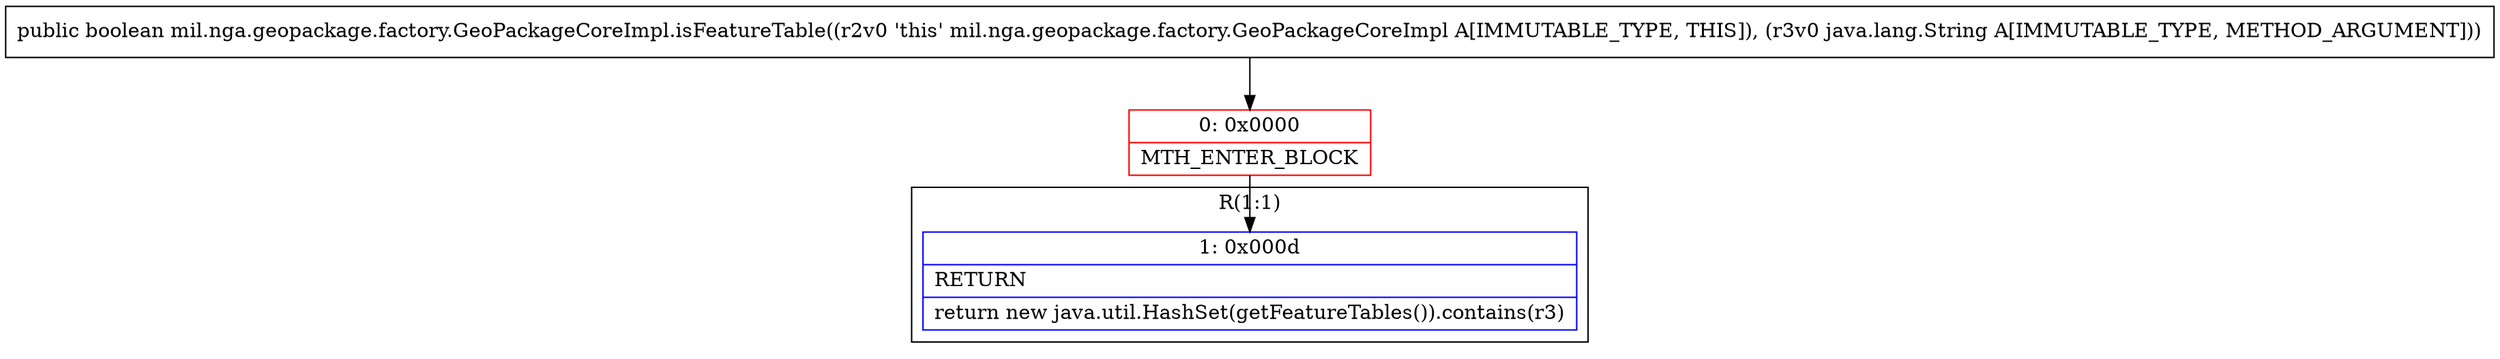digraph "CFG formil.nga.geopackage.factory.GeoPackageCoreImpl.isFeatureTable(Ljava\/lang\/String;)Z" {
subgraph cluster_Region_1584912352 {
label = "R(1:1)";
node [shape=record,color=blue];
Node_1 [shape=record,label="{1\:\ 0x000d|RETURN\l|return new java.util.HashSet(getFeatureTables()).contains(r3)\l}"];
}
Node_0 [shape=record,color=red,label="{0\:\ 0x0000|MTH_ENTER_BLOCK\l}"];
MethodNode[shape=record,label="{public boolean mil.nga.geopackage.factory.GeoPackageCoreImpl.isFeatureTable((r2v0 'this' mil.nga.geopackage.factory.GeoPackageCoreImpl A[IMMUTABLE_TYPE, THIS]), (r3v0 java.lang.String A[IMMUTABLE_TYPE, METHOD_ARGUMENT])) }"];
MethodNode -> Node_0;
Node_0 -> Node_1;
}

